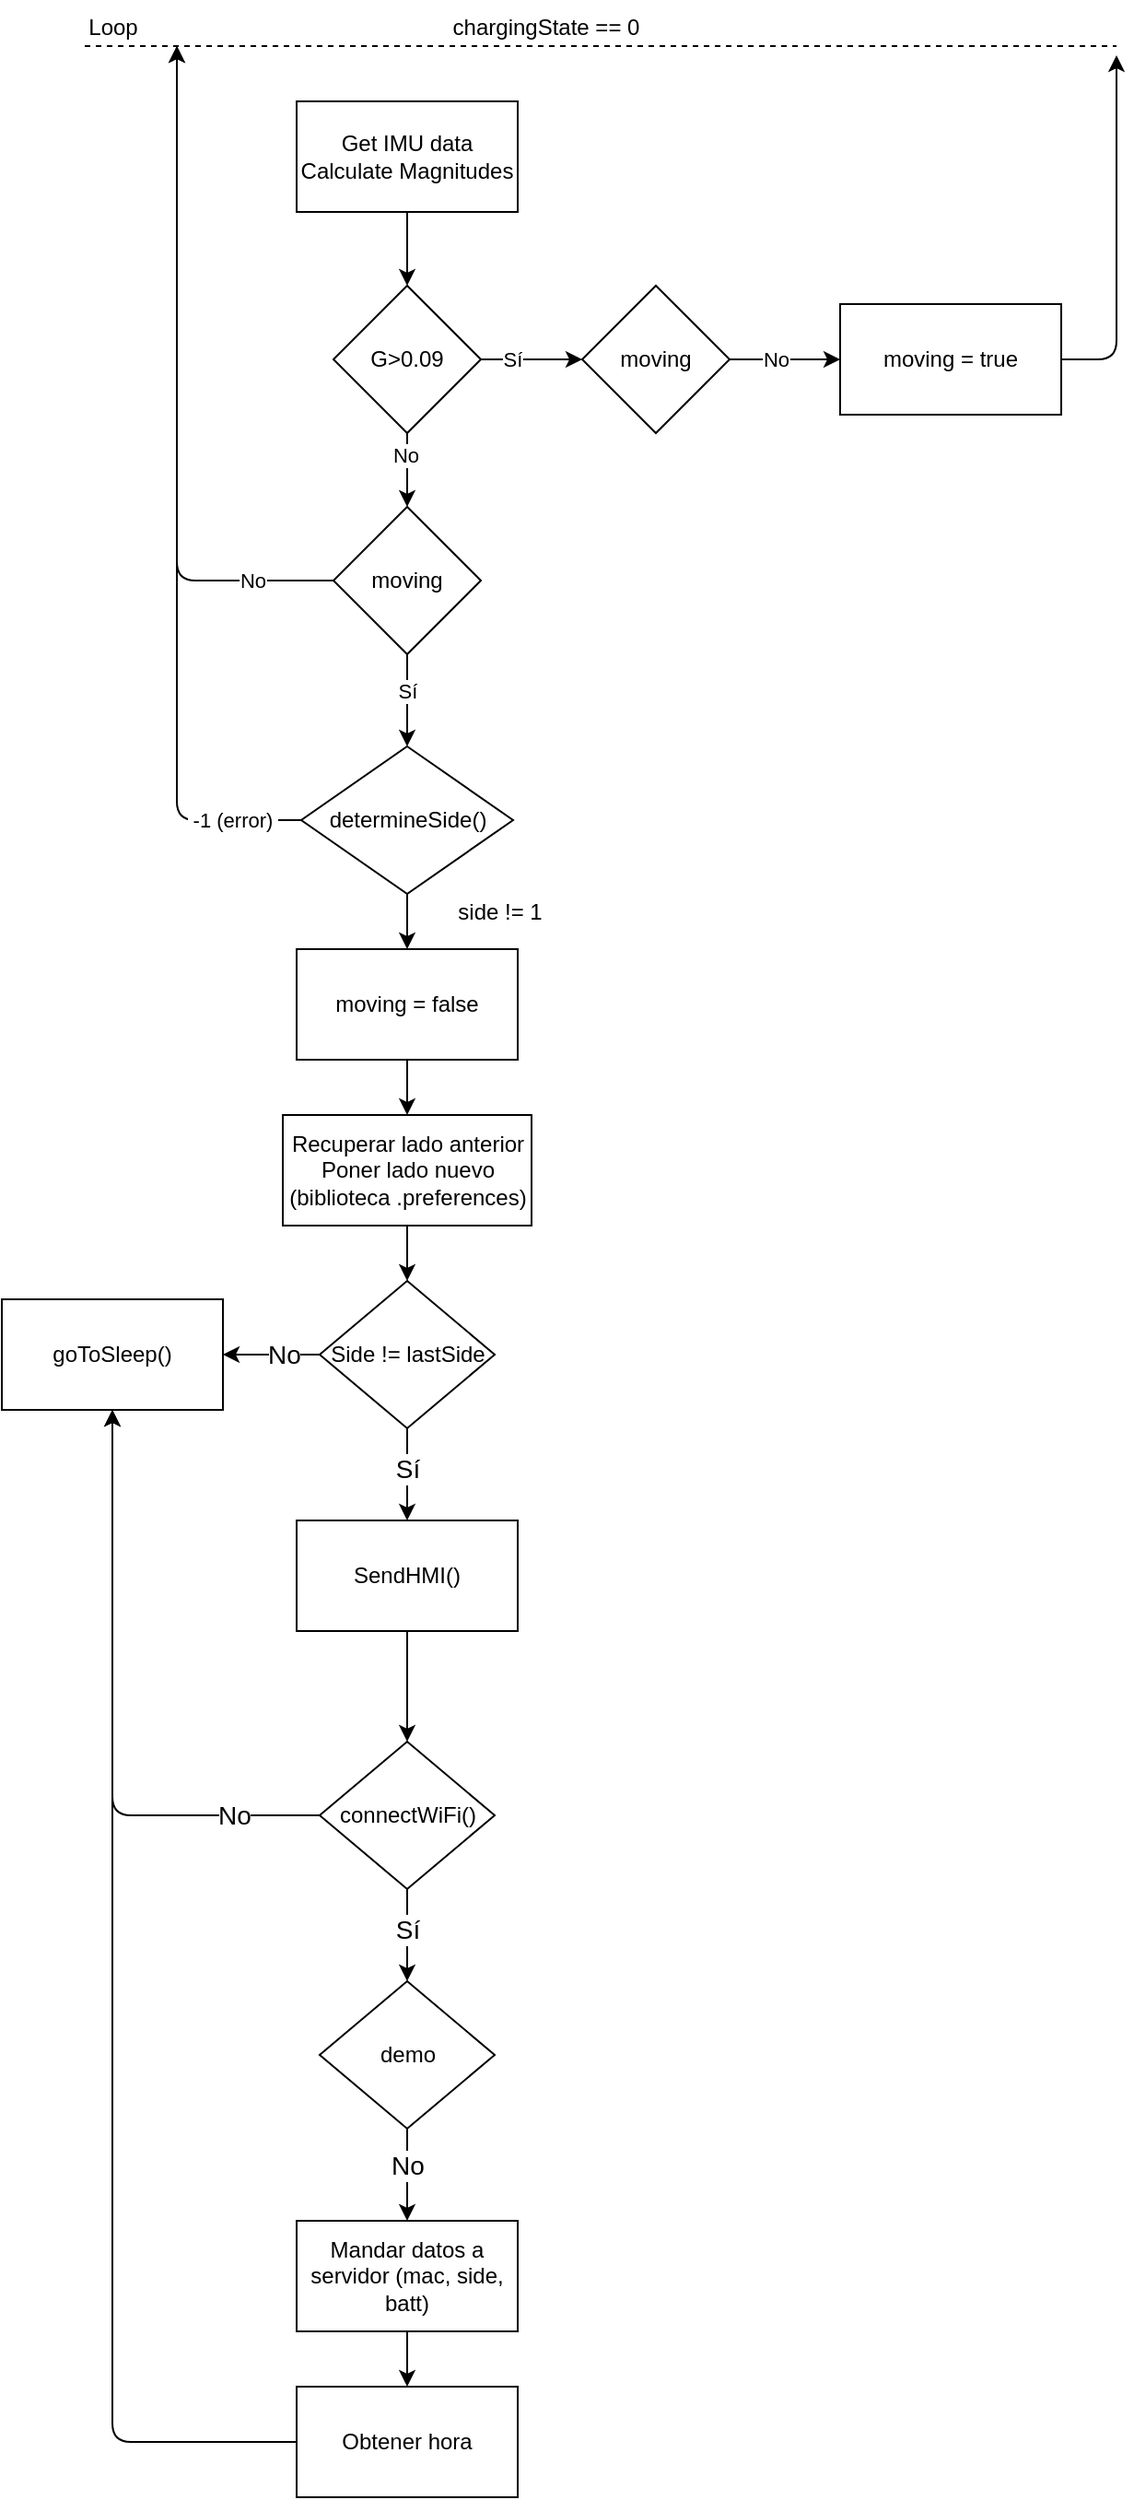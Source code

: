 <mxfile>
    <diagram id="qiU-ubtetE8YaTqNC5PJ" name="Page-1">
        <mxGraphModel dx="1575" dy="1098" grid="1" gridSize="10" guides="1" tooltips="1" connect="1" arrows="1" fold="1" page="1" pageScale="1" pageWidth="850" pageHeight="1100" math="0" shadow="0">
            <root>
                <mxCell id="0"/>
                <mxCell id="1" parent="0"/>
                <mxCell id="4" value="" style="edgeStyle=none;html=1;" parent="1" source="2" edge="1">
                    <mxGeometry relative="1" as="geometry">
                        <mxPoint x="365" y="185" as="targetPoint"/>
                    </mxGeometry>
                </mxCell>
                <mxCell id="2" value="Get IMU data&lt;br&gt;Calculate Magnitudes" style="rounded=0;whiteSpace=wrap;html=1;" parent="1" vertex="1">
                    <mxGeometry x="305" y="85" width="120" height="60" as="geometry"/>
                </mxCell>
                <mxCell id="8" value="" style="edgeStyle=none;html=1;" parent="1" source="5" target="7" edge="1">
                    <mxGeometry relative="1" as="geometry"/>
                </mxCell>
                <mxCell id="13" value="Sí" style="edgeLabel;html=1;align=center;verticalAlign=middle;resizable=0;points=[];" parent="8" vertex="1" connectable="0">
                    <mxGeometry x="-0.358" y="-1" relative="1" as="geometry">
                        <mxPoint x="-1" y="-1" as="offset"/>
                    </mxGeometry>
                </mxCell>
                <mxCell id="15" value="" style="edgeStyle=none;html=1;" parent="1" source="5" target="14" edge="1">
                    <mxGeometry relative="1" as="geometry"/>
                </mxCell>
                <mxCell id="16" value="No" style="edgeLabel;html=1;align=center;verticalAlign=middle;resizable=0;points=[];" parent="15" vertex="1" connectable="0">
                    <mxGeometry x="-0.396" y="-1" relative="1" as="geometry">
                        <mxPoint as="offset"/>
                    </mxGeometry>
                </mxCell>
                <mxCell id="5" value="G&amp;gt;0.09" style="rhombus;whiteSpace=wrap;html=1;rounded=0;" parent="1" vertex="1">
                    <mxGeometry x="325" y="185" width="80" height="80" as="geometry"/>
                </mxCell>
                <mxCell id="10" value="" style="edgeStyle=none;html=1;" parent="1" source="7" target="9" edge="1">
                    <mxGeometry relative="1" as="geometry">
                        <Array as="points"/>
                    </mxGeometry>
                </mxCell>
                <mxCell id="11" value="No" style="edgeLabel;html=1;align=center;verticalAlign=middle;resizable=0;points=[];" parent="10" vertex="1" connectable="0">
                    <mxGeometry x="-0.181" relative="1" as="geometry">
                        <mxPoint as="offset"/>
                    </mxGeometry>
                </mxCell>
                <mxCell id="7" value="moving" style="rhombus;whiteSpace=wrap;html=1;rounded=0;" parent="1" vertex="1">
                    <mxGeometry x="460" y="185" width="80" height="80" as="geometry"/>
                </mxCell>
                <mxCell id="62" style="edgeStyle=none;html=1;" edge="1" parent="1" source="9">
                    <mxGeometry relative="1" as="geometry">
                        <mxPoint x="750" y="60" as="targetPoint"/>
                        <Array as="points">
                            <mxPoint x="750" y="225"/>
                        </Array>
                    </mxGeometry>
                </mxCell>
                <mxCell id="9" value="moving = true" style="whiteSpace=wrap;html=1;rounded=0;" parent="1" vertex="1">
                    <mxGeometry x="600" y="195" width="120" height="60" as="geometry"/>
                </mxCell>
                <mxCell id="23" value="" style="edgeStyle=none;html=1;" parent="1" source="14" edge="1">
                    <mxGeometry relative="1" as="geometry">
                        <mxPoint x="365" y="435" as="targetPoint"/>
                        <Array as="points">
                            <mxPoint x="365" y="405"/>
                        </Array>
                    </mxGeometry>
                </mxCell>
                <mxCell id="24" value="Sí" style="edgeLabel;html=1;align=center;verticalAlign=middle;resizable=0;points=[];" parent="23" vertex="1" connectable="0">
                    <mxGeometry x="-0.377" y="1" relative="1" as="geometry">
                        <mxPoint x="-1" y="4" as="offset"/>
                    </mxGeometry>
                </mxCell>
                <mxCell id="14" value="moving" style="rhombus;whiteSpace=wrap;html=1;rounded=0;" parent="1" vertex="1">
                    <mxGeometry x="325" y="305" width="80" height="80" as="geometry"/>
                </mxCell>
                <mxCell id="17" value="" style="endArrow=classic;html=1;exitX=0;exitY=0.5;exitDx=0;exitDy=0;" parent="1" source="14" edge="1">
                    <mxGeometry width="50" height="50" relative="1" as="geometry">
                        <mxPoint x="220" y="335" as="sourcePoint"/>
                        <mxPoint x="240" y="55" as="targetPoint"/>
                        <Array as="points">
                            <mxPoint x="240" y="345"/>
                        </Array>
                    </mxGeometry>
                </mxCell>
                <mxCell id="20" value="No" style="edgeLabel;html=1;align=center;verticalAlign=middle;resizable=0;points=[];" parent="17" vertex="1" connectable="0">
                    <mxGeometry x="-0.826" y="1" relative="1" as="geometry">
                        <mxPoint x="-12" y="-1" as="offset"/>
                    </mxGeometry>
                </mxCell>
                <mxCell id="18" value="" style="endArrow=none;dashed=1;html=1;" parent="1" edge="1">
                    <mxGeometry width="50" height="50" relative="1" as="geometry">
                        <mxPoint x="190" y="55" as="sourcePoint"/>
                        <mxPoint x="750" y="55" as="targetPoint"/>
                        <Array as="points">
                            <mxPoint x="210" y="55"/>
                        </Array>
                    </mxGeometry>
                </mxCell>
                <mxCell id="19" value="Loop" style="text;html=1;align=center;verticalAlign=middle;resizable=0;points=[];autosize=1;strokeColor=none;fillColor=none;" parent="1" vertex="1">
                    <mxGeometry x="180" y="30" width="50" height="30" as="geometry"/>
                </mxCell>
                <mxCell id="21" value="chargingState == 0" style="text;html=1;align=center;verticalAlign=middle;resizable=0;points=[];autosize=1;strokeColor=none;fillColor=none;" parent="1" vertex="1">
                    <mxGeometry x="380" y="30" width="120" height="30" as="geometry"/>
                </mxCell>
                <mxCell id="27" style="edgeStyle=none;html=1;" parent="1" source="25" edge="1">
                    <mxGeometry relative="1" as="geometry">
                        <mxPoint x="240.0" y="55" as="targetPoint"/>
                        <Array as="points">
                            <mxPoint x="240" y="475"/>
                        </Array>
                    </mxGeometry>
                </mxCell>
                <mxCell id="28" value="&amp;nbsp;-1 (error)&amp;nbsp;" style="edgeLabel;html=1;align=center;verticalAlign=middle;resizable=0;points=[];" parent="27" vertex="1" connectable="0">
                    <mxGeometry x="-0.805" y="-1" relative="1" as="geometry">
                        <mxPoint x="10" y="1" as="offset"/>
                    </mxGeometry>
                </mxCell>
                <mxCell id="33" value="" style="edgeStyle=none;html=1;" parent="1" source="25" target="32" edge="1">
                    <mxGeometry relative="1" as="geometry">
                        <Array as="points">
                            <mxPoint x="365" y="525"/>
                        </Array>
                    </mxGeometry>
                </mxCell>
                <mxCell id="25" value="determineSide()" style="rhombus;whiteSpace=wrap;html=1;" parent="1" vertex="1">
                    <mxGeometry x="307.5" y="435" width="115" height="80" as="geometry"/>
                </mxCell>
                <mxCell id="36" value="" style="edgeStyle=none;html=1;fontSize=14;" parent="1" source="32" target="35" edge="1">
                    <mxGeometry relative="1" as="geometry"/>
                </mxCell>
                <mxCell id="32" value="moving = false" style="whiteSpace=wrap;html=1;" parent="1" vertex="1">
                    <mxGeometry x="305" y="545" width="120" height="60" as="geometry"/>
                </mxCell>
                <mxCell id="40" value="" style="edgeStyle=none;html=1;fontSize=14;" parent="1" source="35" target="39" edge="1">
                    <mxGeometry relative="1" as="geometry"/>
                </mxCell>
                <mxCell id="35" value="Recuperar lado anterior&lt;br&gt;Poner lado nuevo&lt;br&gt;(biblioteca .preferences)" style="whiteSpace=wrap;html=1;" parent="1" vertex="1">
                    <mxGeometry x="297.5" y="635" width="135" height="60" as="geometry"/>
                </mxCell>
                <mxCell id="42" value="" style="edgeStyle=none;html=1;fontSize=14;" parent="1" source="39" target="41" edge="1">
                    <mxGeometry relative="1" as="geometry"/>
                </mxCell>
                <mxCell id="43" value="No" style="edgeLabel;html=1;align=center;verticalAlign=middle;resizable=0;points=[];fontSize=14;" parent="42" vertex="1" connectable="0">
                    <mxGeometry x="-0.246" relative="1" as="geometry">
                        <mxPoint as="offset"/>
                    </mxGeometry>
                </mxCell>
                <mxCell id="46" value="" style="edgeStyle=none;html=1;fontSize=14;" parent="1" source="39" target="45" edge="1">
                    <mxGeometry relative="1" as="geometry"/>
                </mxCell>
                <mxCell id="47" value="Sí" style="edgeLabel;html=1;align=center;verticalAlign=middle;resizable=0;points=[];fontSize=14;" parent="46" vertex="1" connectable="0">
                    <mxGeometry x="-0.568" y="-2" relative="1" as="geometry">
                        <mxPoint x="2" y="11" as="offset"/>
                    </mxGeometry>
                </mxCell>
                <mxCell id="39" value="Side != lastSide" style="rhombus;whiteSpace=wrap;html=1;" parent="1" vertex="1">
                    <mxGeometry x="317.5" y="725" width="95" height="80" as="geometry"/>
                </mxCell>
                <mxCell id="41" value="goToSleep()" style="whiteSpace=wrap;html=1;" parent="1" vertex="1">
                    <mxGeometry x="145" y="735" width="120" height="60" as="geometry"/>
                </mxCell>
                <mxCell id="49" value="" style="edgeStyle=none;html=1;fontSize=14;" parent="1" source="45" target="48" edge="1">
                    <mxGeometry relative="1" as="geometry"/>
                </mxCell>
                <mxCell id="45" value="SendHMI()" style="whiteSpace=wrap;html=1;" parent="1" vertex="1">
                    <mxGeometry x="305" y="855" width="120" height="60" as="geometry"/>
                </mxCell>
                <mxCell id="50" style="edgeStyle=none;html=1;entryX=0.5;entryY=1;entryDx=0;entryDy=0;fontSize=14;" parent="1" source="48" target="41" edge="1">
                    <mxGeometry relative="1" as="geometry">
                        <Array as="points">
                            <mxPoint x="205" y="1015"/>
                        </Array>
                    </mxGeometry>
                </mxCell>
                <mxCell id="51" value="No" style="edgeLabel;html=1;align=center;verticalAlign=middle;resizable=0;points=[];fontSize=14;" parent="50" vertex="1" connectable="0">
                    <mxGeometry x="-0.719" relative="1" as="geometry">
                        <mxPoint as="offset"/>
                    </mxGeometry>
                </mxCell>
                <mxCell id="53" value="" style="edgeStyle=none;html=1;fontSize=14;" parent="1" source="48" target="52" edge="1">
                    <mxGeometry relative="1" as="geometry"/>
                </mxCell>
                <mxCell id="54" value="Sí" style="edgeLabel;html=1;align=center;verticalAlign=middle;resizable=0;points=[];fontSize=14;" parent="53" vertex="1" connectable="0">
                    <mxGeometry x="-0.606" y="-1" relative="1" as="geometry">
                        <mxPoint x="1" y="12" as="offset"/>
                    </mxGeometry>
                </mxCell>
                <mxCell id="48" value="connectWiFi()" style="rhombus;whiteSpace=wrap;html=1;" parent="1" vertex="1">
                    <mxGeometry x="317.5" y="975" width="95" height="80" as="geometry"/>
                </mxCell>
                <mxCell id="57" value="" style="edgeStyle=none;html=1;fontSize=14;" parent="1" source="52" target="56" edge="1">
                    <mxGeometry relative="1" as="geometry"/>
                </mxCell>
                <mxCell id="58" value="No" style="edgeLabel;html=1;align=center;verticalAlign=middle;resizable=0;points=[];fontSize=14;" parent="57" vertex="1" connectable="0">
                    <mxGeometry x="-0.402" y="-2" relative="1" as="geometry">
                        <mxPoint x="2" y="5" as="offset"/>
                    </mxGeometry>
                </mxCell>
                <mxCell id="52" value="demo" style="rhombus;whiteSpace=wrap;html=1;" parent="1" vertex="1">
                    <mxGeometry x="317.5" y="1105" width="95" height="80" as="geometry"/>
                </mxCell>
                <mxCell id="60" value="" style="edgeStyle=none;html=1;fontSize=14;" parent="1" source="56" target="59" edge="1">
                    <mxGeometry relative="1" as="geometry"/>
                </mxCell>
                <mxCell id="56" value="Mandar datos a servidor (mac, side, batt)" style="whiteSpace=wrap;html=1;" parent="1" vertex="1">
                    <mxGeometry x="305" y="1235" width="120" height="60" as="geometry"/>
                </mxCell>
                <mxCell id="61" style="edgeStyle=none;html=1;entryX=0.5;entryY=1;entryDx=0;entryDy=0;fontSize=14;" parent="1" source="59" target="41" edge="1">
                    <mxGeometry relative="1" as="geometry">
                        <Array as="points">
                            <mxPoint x="205" y="1355"/>
                        </Array>
                    </mxGeometry>
                </mxCell>
                <mxCell id="59" value="Obtener hora" style="whiteSpace=wrap;html=1;" parent="1" vertex="1">
                    <mxGeometry x="305" y="1325" width="120" height="60" as="geometry"/>
                </mxCell>
                <mxCell id="63" value="side != 1" style="text;html=1;align=center;verticalAlign=middle;resizable=0;points=[];autosize=1;strokeColor=none;fillColor=none;" vertex="1" parent="1">
                    <mxGeometry x="380" y="510" width="70" height="30" as="geometry"/>
                </mxCell>
            </root>
        </mxGraphModel>
    </diagram>
</mxfile>